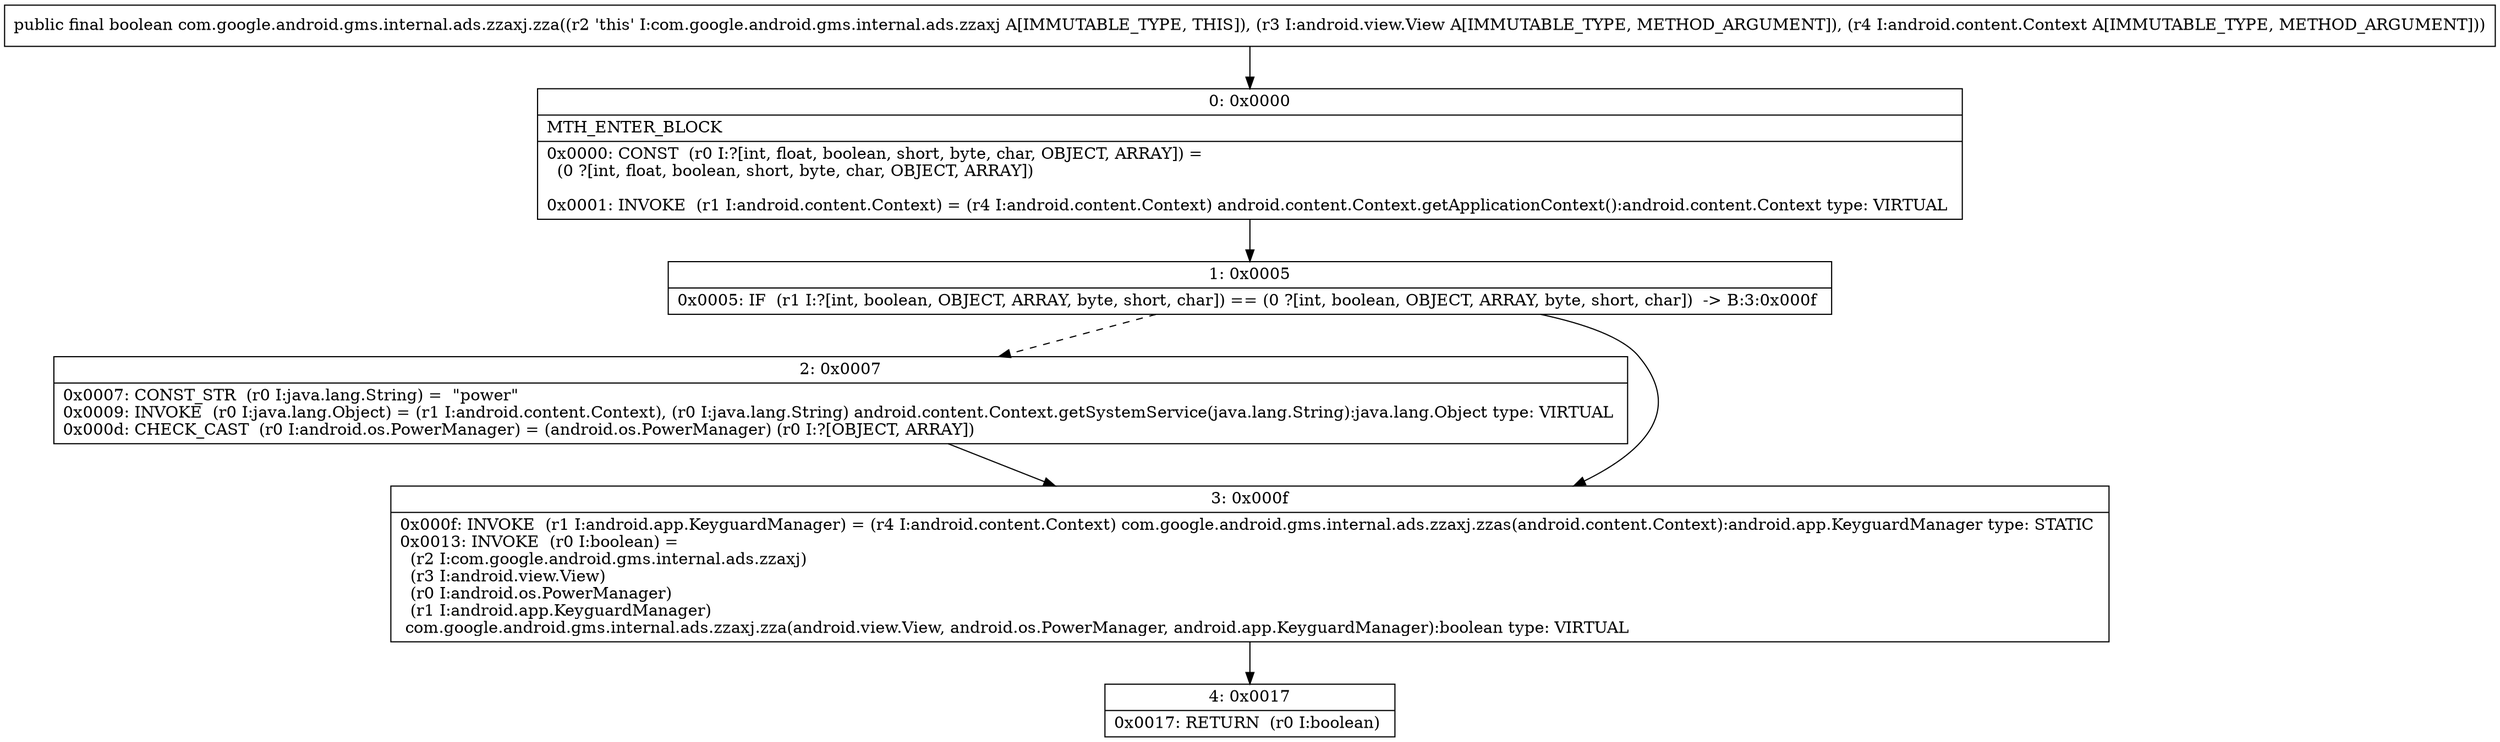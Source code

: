 digraph "CFG forcom.google.android.gms.internal.ads.zzaxj.zza(Landroid\/view\/View;Landroid\/content\/Context;)Z" {
Node_0 [shape=record,label="{0\:\ 0x0000|MTH_ENTER_BLOCK\l|0x0000: CONST  (r0 I:?[int, float, boolean, short, byte, char, OBJECT, ARRAY]) = \l  (0 ?[int, float, boolean, short, byte, char, OBJECT, ARRAY])\l \l0x0001: INVOKE  (r1 I:android.content.Context) = (r4 I:android.content.Context) android.content.Context.getApplicationContext():android.content.Context type: VIRTUAL \l}"];
Node_1 [shape=record,label="{1\:\ 0x0005|0x0005: IF  (r1 I:?[int, boolean, OBJECT, ARRAY, byte, short, char]) == (0 ?[int, boolean, OBJECT, ARRAY, byte, short, char])  \-\> B:3:0x000f \l}"];
Node_2 [shape=record,label="{2\:\ 0x0007|0x0007: CONST_STR  (r0 I:java.lang.String) =  \"power\" \l0x0009: INVOKE  (r0 I:java.lang.Object) = (r1 I:android.content.Context), (r0 I:java.lang.String) android.content.Context.getSystemService(java.lang.String):java.lang.Object type: VIRTUAL \l0x000d: CHECK_CAST  (r0 I:android.os.PowerManager) = (android.os.PowerManager) (r0 I:?[OBJECT, ARRAY]) \l}"];
Node_3 [shape=record,label="{3\:\ 0x000f|0x000f: INVOKE  (r1 I:android.app.KeyguardManager) = (r4 I:android.content.Context) com.google.android.gms.internal.ads.zzaxj.zzas(android.content.Context):android.app.KeyguardManager type: STATIC \l0x0013: INVOKE  (r0 I:boolean) = \l  (r2 I:com.google.android.gms.internal.ads.zzaxj)\l  (r3 I:android.view.View)\l  (r0 I:android.os.PowerManager)\l  (r1 I:android.app.KeyguardManager)\l com.google.android.gms.internal.ads.zzaxj.zza(android.view.View, android.os.PowerManager, android.app.KeyguardManager):boolean type: VIRTUAL \l}"];
Node_4 [shape=record,label="{4\:\ 0x0017|0x0017: RETURN  (r0 I:boolean) \l}"];
MethodNode[shape=record,label="{public final boolean com.google.android.gms.internal.ads.zzaxj.zza((r2 'this' I:com.google.android.gms.internal.ads.zzaxj A[IMMUTABLE_TYPE, THIS]), (r3 I:android.view.View A[IMMUTABLE_TYPE, METHOD_ARGUMENT]), (r4 I:android.content.Context A[IMMUTABLE_TYPE, METHOD_ARGUMENT])) }"];
MethodNode -> Node_0;
Node_0 -> Node_1;
Node_1 -> Node_2[style=dashed];
Node_1 -> Node_3;
Node_2 -> Node_3;
Node_3 -> Node_4;
}

